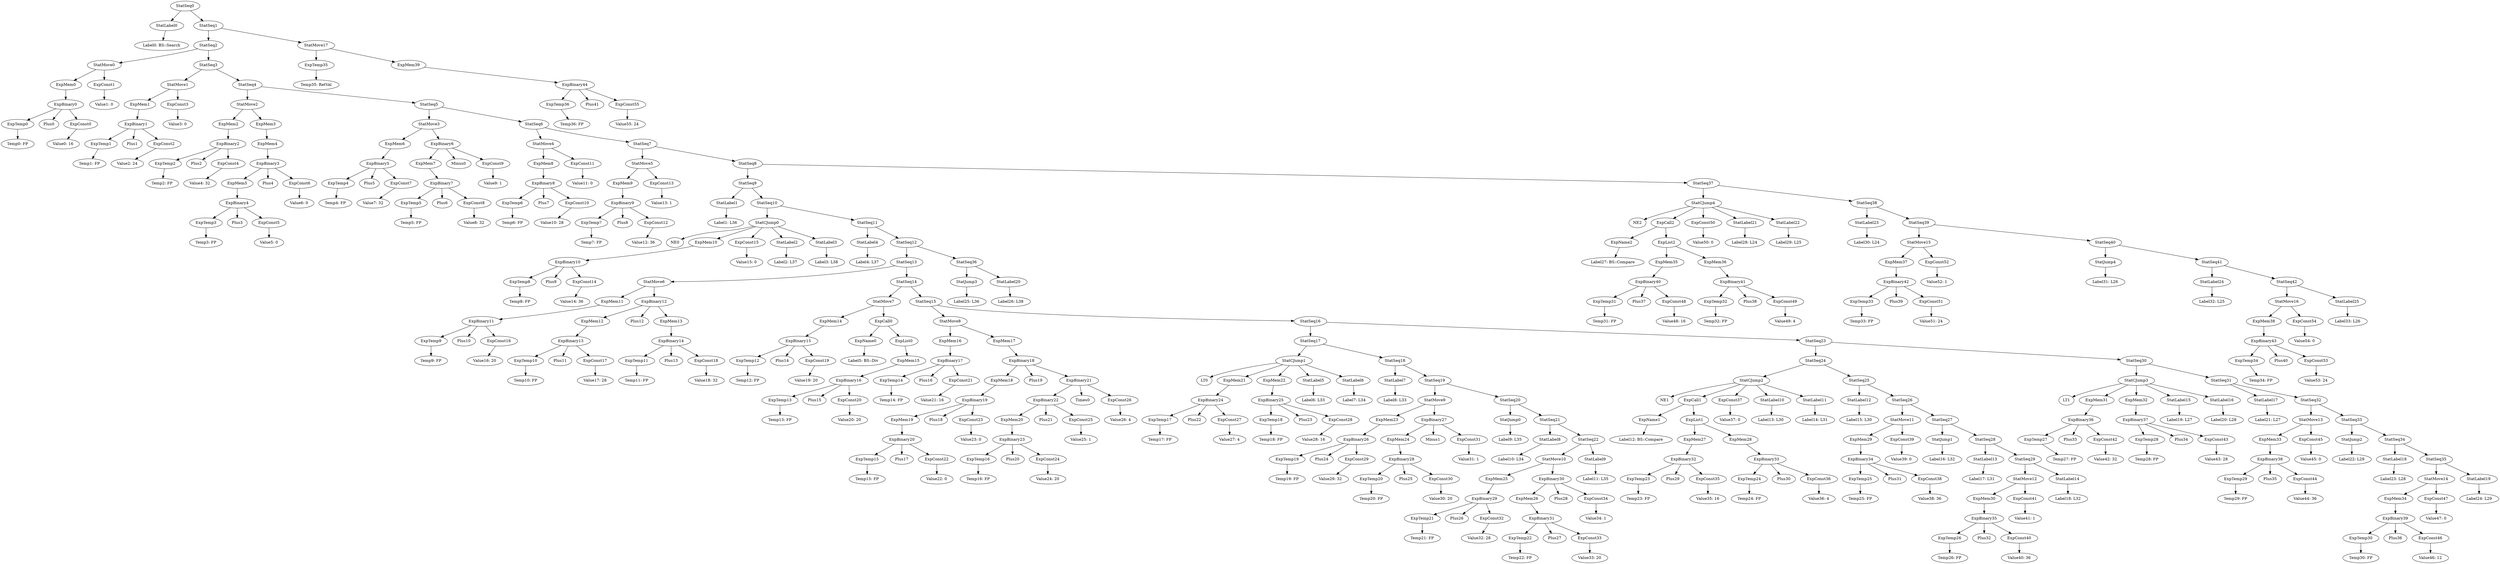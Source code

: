 digraph {
	ordering = out;
	ExpMem39 -> ExpBinary44;
	ExpConst55 -> "Value55: 24";
	ExpBinary44 -> ExpTemp36;
	ExpBinary44 -> Plus41;
	ExpBinary44 -> ExpConst55;
	ExpTemp35 -> "Temp35: RetVal";
	StatLabel25 -> "Label33: L26";
	ExpConst54 -> "Value54: 0";
	ExpMem38 -> ExpBinary43;
	ExpConst53 -> "Value53: 24";
	ExpBinary43 -> ExpTemp34;
	ExpBinary43 -> Plus40;
	ExpBinary43 -> ExpConst53;
	StatLabel24 -> "Label32: L25";
	StatSeq40 -> StatJump4;
	StatSeq40 -> StatSeq41;
	StatSeq39 -> StatMove15;
	StatSeq39 -> StatSeq40;
	ExpConst52 -> "Value52: 1";
	StatMove15 -> ExpMem37;
	StatMove15 -> ExpConst52;
	ExpMem37 -> ExpBinary42;
	StatSeq38 -> StatLabel23;
	StatSeq38 -> StatSeq39;
	StatLabel21 -> "Label28: L24";
	ExpConst50 -> "Value50: 0";
	ExpMem36 -> ExpBinary41;
	ExpTemp32 -> "Temp32: FP";
	ExpList2 -> ExpMem35;
	ExpList2 -> ExpMem36;
	ExpMem35 -> ExpBinary40;
	ExpConst48 -> "Value48: 16";
	ExpBinary40 -> ExpTemp31;
	ExpBinary40 -> Plus37;
	ExpBinary40 -> ExpConst48;
	ExpName2 -> "Label27: BS::Compare";
	StatSeq8 -> StatSeq9;
	StatSeq8 -> StatSeq37;
	StatJump3 -> "Label25: L36";
	StatLabel19 -> "Label24: L29";
	StatSeq35 -> StatMove14;
	StatSeq35 -> StatLabel19;
	ExpConst47 -> "Value47: 0";
	StatMove14 -> ExpMem34;
	StatMove14 -> ExpConst47;
	ExpMem34 -> ExpBinary39;
	ExpConst46 -> "Value46: 12";
	ExpBinary39 -> ExpTemp30;
	ExpBinary39 -> Plus36;
	ExpBinary39 -> ExpConst46;
	ExpTemp30 -> "Temp30: FP";
	StatSeq34 -> StatLabel18;
	StatSeq34 -> StatSeq35;
	StatJump2 -> "Label22: L29";
	StatMove13 -> ExpMem33;
	StatMove13 -> ExpConst45;
	ExpMem33 -> ExpBinary38;
	ExpConst44 -> "Value44: 36";
	ExpBinary38 -> ExpTemp29;
	ExpBinary38 -> Plus35;
	ExpBinary38 -> ExpConst44;
	ExpTemp29 -> "Temp29: FP";
	StatSeq1 -> StatSeq2;
	StatSeq1 -> StatMove17;
	StatSeq30 -> StatCJump3;
	StatSeq30 -> StatSeq31;
	StatLabel15 -> "Label19: L27";
	ExpMem32 -> ExpBinary37;
	ExpConst43 -> "Value43: 28";
	ExpBinary37 -> ExpTemp28;
	ExpBinary37 -> Plus34;
	ExpBinary37 -> ExpConst43;
	ExpMem31 -> ExpBinary36;
	StatMove17 -> ExpTemp35;
	StatMove17 -> ExpMem39;
	ExpConst42 -> "Value42: 32";
	ExpBinary36 -> ExpTemp27;
	ExpBinary36 -> Plus33;
	ExpBinary36 -> ExpConst42;
	ExpConst49 -> "Value49: 4";
	ExpTemp27 -> "Temp27: FP";
	StatSeq23 -> StatSeq24;
	StatSeq23 -> StatSeq30;
	ExpBinary16 -> ExpTemp13;
	ExpBinary16 -> Plus15;
	ExpBinary16 -> ExpConst20;
	ExpName0 -> "Label5: BS::Div";
	StatLabel17 -> "Label21: L27";
	ExpConst8 -> "Value8: 32";
	ExpTemp20 -> "Temp20: FP";
	ExpMem12 -> ExpBinary13;
	StatSeq29 -> StatMove12;
	StatSeq29 -> StatLabel14;
	ExpConst20 -> "Value20: 20";
	ExpBinary13 -> ExpTemp10;
	ExpBinary13 -> Plus11;
	ExpBinary13 -> ExpConst17;
	StatMove16 -> ExpMem38;
	StatMove16 -> ExpConst54;
	ExpBinary23 -> ExpTemp16;
	ExpBinary23 -> Plus20;
	ExpBinary23 -> ExpConst24;
	ExpTemp10 -> "Temp10: FP";
	StatJump4 -> "Label31: L26";
	ExpMem10 -> ExpBinary10;
	ExpConst30 -> "Value30: 20";
	StatSeq36 -> StatJump3;
	StatSeq36 -> StatLabel20;
	ExpMem11 -> ExpBinary11;
	ExpConst37 -> "Value37: 0";
	StatMove11 -> ExpMem29;
	StatMove11 -> ExpConst39;
	StatLabel14 -> "Label18: L32";
	StatSeq10 -> StatCJump0;
	StatSeq10 -> StatSeq11;
	StatLabel2 -> "Label2: L37";
	StatMove5 -> ExpMem9;
	StatMove5 -> ExpConst13;
	ExpConst9 -> "Value9: 1";
	ExpConst14 -> "Value14: 36";
	ExpBinary10 -> ExpTemp8;
	ExpBinary10 -> Plus9;
	ExpBinary10 -> ExpConst14;
	StatCJump0 -> NE0;
	StatCJump0 -> ExpMem10;
	StatCJump0 -> ExpConst15;
	StatCJump0 -> StatLabel2;
	StatCJump0 -> StatLabel3;
	StatLabel18 -> "Label23: L28";
	ExpCall0 -> ExpName0;
	ExpCall0 -> ExpList0;
	StatSeq9 -> StatLabel1;
	StatSeq9 -> StatSeq10;
	StatLabel1 -> "Label1: L36";
	StatSeq7 -> StatMove5;
	StatSeq7 -> StatSeq8;
	ExpConst27 -> "Value27: 4";
	StatSeq16 -> StatSeq17;
	StatSeq16 -> StatSeq23;
	ExpTemp13 -> "Temp13: FP";
	ExpConst35 -> "Value35: 16";
	ExpBinary30 -> ExpMem26;
	ExpBinary30 -> Plus28;
	ExpBinary30 -> ExpConst34;
	ExpMem27 -> ExpBinary32;
	ExpConst11 -> "Value11: 0";
	ExpBinary35 -> ExpTemp26;
	ExpBinary35 -> Plus32;
	ExpBinary35 -> ExpConst40;
	StatSeq6 -> StatMove4;
	StatSeq6 -> StatSeq7;
	ExpMem8 -> ExpBinary8;
	ExpConst19 -> "Value19: 20";
	StatMove12 -> ExpMem30;
	StatMove12 -> ExpConst41;
	ExpTemp2 -> "Temp2: FP";
	StatLabel11 -> "Label14: L31";
	StatLabel12 -> "Label15: L30";
	ExpBinary0 -> ExpTemp0;
	ExpBinary0 -> Plus0;
	ExpBinary0 -> ExpConst0;
	StatSeq31 -> StatLabel17;
	StatSeq31 -> StatSeq32;
	ExpMem14 -> ExpBinary15;
	ExpBinary32 -> ExpTemp23;
	ExpBinary32 -> Plus29;
	ExpBinary32 -> ExpConst35;
	ExpBinary11 -> ExpTemp9;
	ExpBinary11 -> Plus10;
	ExpBinary11 -> ExpConst16;
	ExpBinary31 -> ExpTemp22;
	ExpBinary31 -> Plus27;
	ExpBinary31 -> ExpConst33;
	ExpBinary14 -> ExpTemp11;
	ExpBinary14 -> Plus13;
	ExpBinary14 -> ExpConst18;
	StatMove0 -> ExpMem0;
	StatMove0 -> ExpConst1;
	ExpTemp12 -> "Temp12: FP";
	ExpTemp14 -> "Temp14: FP";
	StatLabel6 -> "Label7: L34";
	StatJump1 -> "Label16: L32";
	StatMove7 -> ExpMem14;
	StatMove7 -> ExpCall0;
	ExpTemp7 -> "Temp7: FP";
	ExpTemp0 -> "Temp0: FP";
	ExpConst15 -> "Value15: 0";
	StatSeq3 -> StatMove1;
	StatSeq3 -> StatSeq4;
	ExpConst13 -> "Value13: 1";
	ExpMem7 -> ExpBinary7;
	ExpConst45 -> "Value45: 0";
	ExpBinary3 -> ExpMem5;
	ExpBinary3 -> Plus4;
	ExpBinary3 -> ExpConst6;
	ExpTemp11 -> "Temp11: FP";
	StatSeq0 -> StatLabel0;
	StatSeq0 -> StatSeq1;
	ExpConst23 -> "Value23: 0";
	ExpMem21 -> ExpBinary24;
	ExpTemp1 -> "Temp1: FP";
	ExpBinary4 -> ExpTemp3;
	ExpBinary4 -> Plus3;
	ExpBinary4 -> ExpConst5;
	ExpList1 -> ExpMem27;
	ExpList1 -> ExpMem28;
	ExpTemp5 -> "Temp5: FP";
	ExpBinary17 -> ExpTemp14;
	ExpBinary17 -> Plus16;
	ExpBinary17 -> ExpConst21;
	ExpTemp8 -> "Temp8: FP";
	ExpMem15 -> ExpBinary16;
	ExpConst32 -> "Value32: 28";
	ExpConst12 -> "Value12: 36";
	ExpConst17 -> "Value17: 28";
	ExpBinary42 -> ExpTemp33;
	ExpBinary42 -> Plus39;
	ExpBinary42 -> ExpConst51;
	ExpBinary1 -> ExpTemp1;
	ExpBinary1 -> Plus1;
	ExpBinary1 -> ExpConst2;
	ExpConst10 -> "Value10: 28";
	ExpTemp36 -> "Temp36: FP";
	StatSeq4 -> StatMove2;
	StatSeq4 -> StatSeq5;
	ExpMem0 -> ExpBinary0;
	ExpBinary6 -> ExpMem7;
	ExpBinary6 -> Minus0;
	ExpBinary6 -> ExpConst9;
	ExpBinary41 -> ExpTemp32;
	ExpBinary41 -> Plus38;
	ExpBinary41 -> ExpConst49;
	StatSeq13 -> StatMove6;
	StatSeq13 -> StatSeq14;
	ExpConst3 -> "Value3: 0";
	ExpTemp17 -> "Temp17: FP";
	ExpTemp23 -> "Temp23: FP";
	ExpMem1 -> ExpBinary1;
	ExpConst31 -> "Value31: 1";
	ExpMem9 -> ExpBinary9;
	ExpConst6 -> "Value6: 0";
	ExpBinary27 -> ExpMem24;
	ExpBinary27 -> Minus1;
	ExpBinary27 -> ExpConst31;
	StatMove1 -> ExpMem1;
	StatMove1 -> ExpConst3;
	ExpMem16 -> ExpBinary17;
	ExpBinary2 -> ExpTemp2;
	ExpBinary2 -> Plus2;
	ExpBinary2 -> ExpConst4;
	ExpTemp33 -> "Temp33: FP";
	ExpBinary22 -> ExpMem20;
	ExpBinary22 -> Plus21;
	ExpBinary22 -> ExpConst25;
	StatSeq17 -> StatCJump1;
	StatSeq17 -> StatSeq18;
	ExpTemp19 -> "Temp19: FP";
	StatLabel4 -> "Label4: L37";
	ExpConst41 -> "Value41: 1";
	ExpConst1 -> "Value1: 0";
	ExpConst0 -> "Value0: 16";
	ExpCall2 -> ExpName2;
	ExpCall2 -> ExpList2;
	ExpConst2 -> "Value2: 24";
	ExpConst18 -> "Value18: 32";
	ExpConst26 -> "Value26: 4";
	ExpMem3 -> ExpMem4;
	StatSeq12 -> StatSeq13;
	StatSeq12 -> StatSeq36;
	ExpTemp4 -> "Temp4: FP";
	StatLabel5 -> "Label6: L33";
	ExpConst16 -> "Value16: 20";
	ExpMem6 -> ExpBinary5;
	StatLabel0 -> "Label0: BS::Search";
	ExpConst24 -> "Value24: 20";
	ExpConst4 -> "Value4: 32";
	ExpBinary28 -> ExpTemp20;
	ExpBinary28 -> Plus25;
	ExpBinary28 -> ExpConst30;
	StatSeq42 -> StatMove16;
	StatSeq42 -> StatLabel25;
	ExpMem2 -> ExpBinary2;
	StatSeq11 -> StatLabel4;
	StatSeq11 -> StatSeq12;
	ExpBinary15 -> ExpTemp12;
	ExpBinary15 -> Plus14;
	ExpBinary15 -> ExpConst19;
	StatSeq20 -> StatJump0;
	StatSeq20 -> StatSeq21;
	ExpBinary7 -> ExpTemp5;
	ExpBinary7 -> Plus6;
	ExpBinary7 -> ExpConst8;
	ExpBinary5 -> ExpTemp4;
	ExpBinary5 -> Plus5;
	ExpBinary5 -> ExpConst7;
	ExpBinary12 -> ExpMem12;
	ExpBinary12 -> Plus12;
	ExpBinary12 -> ExpMem13;
	StatMove6 -> ExpMem11;
	StatMove6 -> ExpBinary12;
	ExpConst5 -> "Value5: 0";
	ExpBinary8 -> ExpTemp6;
	ExpBinary8 -> Plus7;
	ExpBinary8 -> ExpConst10;
	StatSeq26 -> StatMove11;
	StatSeq26 -> StatSeq27;
	StatCJump4 -> NE2;
	StatCJump4 -> ExpCall2;
	StatCJump4 -> ExpConst50;
	StatCJump4 -> StatLabel21;
	StatCJump4 -> StatLabel22;
	ExpMem13 -> ExpBinary14;
	StatSeq14 -> StatMove7;
	StatSeq14 -> StatSeq15;
	ExpTemp34 -> "Temp34: FP";
	StatLabel7 -> "Label8: L33";
	ExpConst51 -> "Value51: 24";
	ExpTemp15 -> "Temp15: FP";
	StatSeq32 -> StatMove13;
	StatSeq32 -> StatSeq33;
	ExpTemp28 -> "Temp28: FP";
	StatMove8 -> ExpMem16;
	StatMove8 -> ExpMem17;
	ExpBinary20 -> ExpTemp15;
	ExpBinary20 -> Plus17;
	ExpBinary20 -> ExpConst22;
	ExpList0 -> ExpMem15;
	ExpConst22 -> "Value22: 0";
	StatLabel22 -> "Label29: L25";
	ExpBinary19 -> ExpMem19;
	ExpBinary19 -> Plus18;
	ExpBinary19 -> ExpConst23;
	StatMove2 -> ExpMem2;
	StatMove2 -> ExpMem3;
	ExpMem28 -> ExpBinary33;
	ExpMem18 -> ExpBinary19;
	ExpTemp16 -> "Temp16: FP";
	StatLabel23 -> "Label30: L24";
	StatCJump2 -> NE1;
	StatCJump2 -> ExpCall1;
	StatCJump2 -> ExpConst37;
	StatCJump2 -> StatLabel10;
	StatCJump2 -> StatLabel11;
	ExpMem20 -> ExpBinary23;
	ExpConst25 -> "Value25: 1";
	StatCJump3 -> LT1;
	StatCJump3 -> ExpMem31;
	StatCJump3 -> ExpMem32;
	StatCJump3 -> StatLabel15;
	StatCJump3 -> StatLabel16;
	ExpBinary21 -> ExpBinary22;
	ExpBinary21 -> Times0;
	ExpBinary21 -> ExpConst26;
	ExpMem17 -> ExpBinary18;
	StatSeq33 -> StatJump2;
	StatSeq33 -> StatSeq34;
	StatSeq15 -> StatMove8;
	StatSeq15 -> StatSeq16;
	ExpBinary9 -> ExpTemp7;
	ExpBinary9 -> Plus8;
	ExpBinary9 -> ExpConst12;
	ExpBinary24 -> ExpTemp17;
	ExpBinary24 -> Plus22;
	ExpBinary24 -> ExpConst27;
	ExpConst28 -> "Value28: 16";
	ExpTemp18 -> "Temp18: FP";
	ExpMem5 -> ExpBinary4;
	ExpMem22 -> ExpBinary25;
	StatSeq41 -> StatLabel24;
	StatSeq41 -> StatSeq42;
	StatLabel3 -> "Label3: L38";
	StatSeq18 -> StatLabel7;
	StatSeq18 -> StatSeq19;
	ExpBinary26 -> ExpTemp19;
	ExpBinary26 -> Plus24;
	ExpBinary26 -> ExpConst29;
	ExpConst29 -> "Value29: 32";
	ExpTemp31 -> "Temp31: FP";
	ExpTemp24 -> "Temp24: FP";
	ExpBinary25 -> ExpTemp18;
	ExpBinary25 -> Plus23;
	ExpBinary25 -> ExpConst28;
	ExpMem23 -> ExpBinary26;
	StatMove4 -> ExpMem8;
	StatMove4 -> ExpConst11;
	StatMove9 -> ExpMem23;
	StatMove9 -> ExpBinary27;
	ExpMem24 -> ExpBinary28;
	ExpName1 -> "Label12: BS::Compare";
	StatJump0 -> "Label9: L35";
	StatSeq37 -> StatCJump4;
	StatSeq37 -> StatSeq38;
	ExpTemp3 -> "Temp3: FP";
	ExpTemp6 -> "Temp6: FP";
	ExpBinary18 -> ExpMem18;
	ExpBinary18 -> Plus19;
	ExpBinary18 -> ExpBinary21;
	StatLabel8 -> "Label10: L34";
	StatSeq21 -> StatLabel8;
	StatSeq21 -> StatSeq22;
	ExpConst7 -> "Value7: 32";
	ExpTemp21 -> "Temp21: FP";
	ExpMem25 -> ExpBinary29;
	StatLabel16 -> "Label20: L28";
	ExpMem26 -> ExpBinary31;
	StatSeq28 -> StatLabel13;
	StatSeq28 -> StatSeq29;
	ExpMem4 -> ExpBinary3;
	StatMove10 -> ExpMem25;
	StatMove10 -> ExpBinary30;
	ExpTemp22 -> "Temp22: FP";
	ExpConst21 -> "Value21: 16";
	ExpConst33 -> "Value33: 20";
	StatCJump1 -> LT0;
	StatCJump1 -> ExpMem21;
	StatCJump1 -> ExpMem22;
	StatCJump1 -> StatLabel5;
	StatCJump1 -> StatLabel6;
	ExpConst34 -> "Value34: 1";
	StatSeq19 -> StatMove9;
	StatSeq19 -> StatSeq20;
	StatSeq22 -> StatMove10;
	StatSeq22 -> StatLabel9;
	ExpBinary29 -> ExpTemp21;
	ExpBinary29 -> Plus26;
	ExpBinary29 -> ExpConst32;
	StatLabel9 -> "Label11: L35";
	StatLabel20 -> "Label26: L38";
	ExpMem19 -> ExpBinary20;
	ExpCall1 -> ExpName1;
	ExpCall1 -> ExpList1;
	ExpBinary33 -> ExpTemp24;
	ExpBinary33 -> Plus30;
	ExpBinary33 -> ExpConst36;
	StatSeq5 -> StatMove3;
	StatSeq5 -> StatSeq6;
	ExpConst36 -> "Value36: 4";
	StatLabel10 -> "Label13: L30";
	StatSeq24 -> StatCJump2;
	StatSeq24 -> StatSeq25;
	StatMove3 -> ExpMem6;
	StatMove3 -> ExpBinary6;
	StatSeq25 -> StatLabel12;
	StatSeq25 -> StatSeq26;
	ExpTemp25 -> "Temp25: FP";
	ExpMem29 -> ExpBinary34;
	ExpBinary34 -> ExpTemp25;
	ExpBinary34 -> Plus31;
	ExpBinary34 -> ExpConst38;
	ExpConst38 -> "Value38: 36";
	ExpConst39 -> "Value39: 0";
	ExpTemp9 -> "Temp9: FP";
	StatSeq27 -> StatJump1;
	StatSeq27 -> StatSeq28;
	StatSeq2 -> StatMove0;
	StatSeq2 -> StatSeq3;
	StatLabel13 -> "Label17: L31";
	ExpTemp26 -> "Temp26: FP";
	ExpConst40 -> "Value40: 36";
	ExpMem30 -> ExpBinary35;
}

